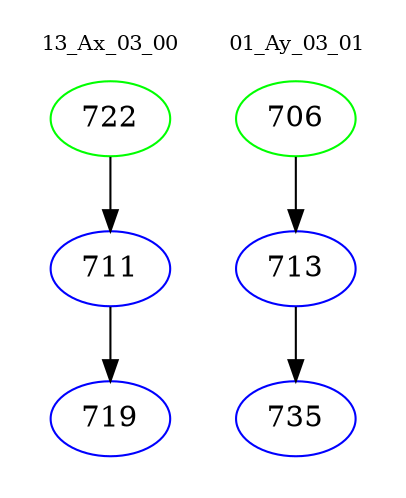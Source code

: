 digraph{
subgraph cluster_0 {
color = white
label = "13_Ax_03_00";
fontsize=10;
T0_722 [label="722", color="green"]
T0_722 -> T0_711 [color="black"]
T0_711 [label="711", color="blue"]
T0_711 -> T0_719 [color="black"]
T0_719 [label="719", color="blue"]
}
subgraph cluster_1 {
color = white
label = "01_Ay_03_01";
fontsize=10;
T1_706 [label="706", color="green"]
T1_706 -> T1_713 [color="black"]
T1_713 [label="713", color="blue"]
T1_713 -> T1_735 [color="black"]
T1_735 [label="735", color="blue"]
}
}
